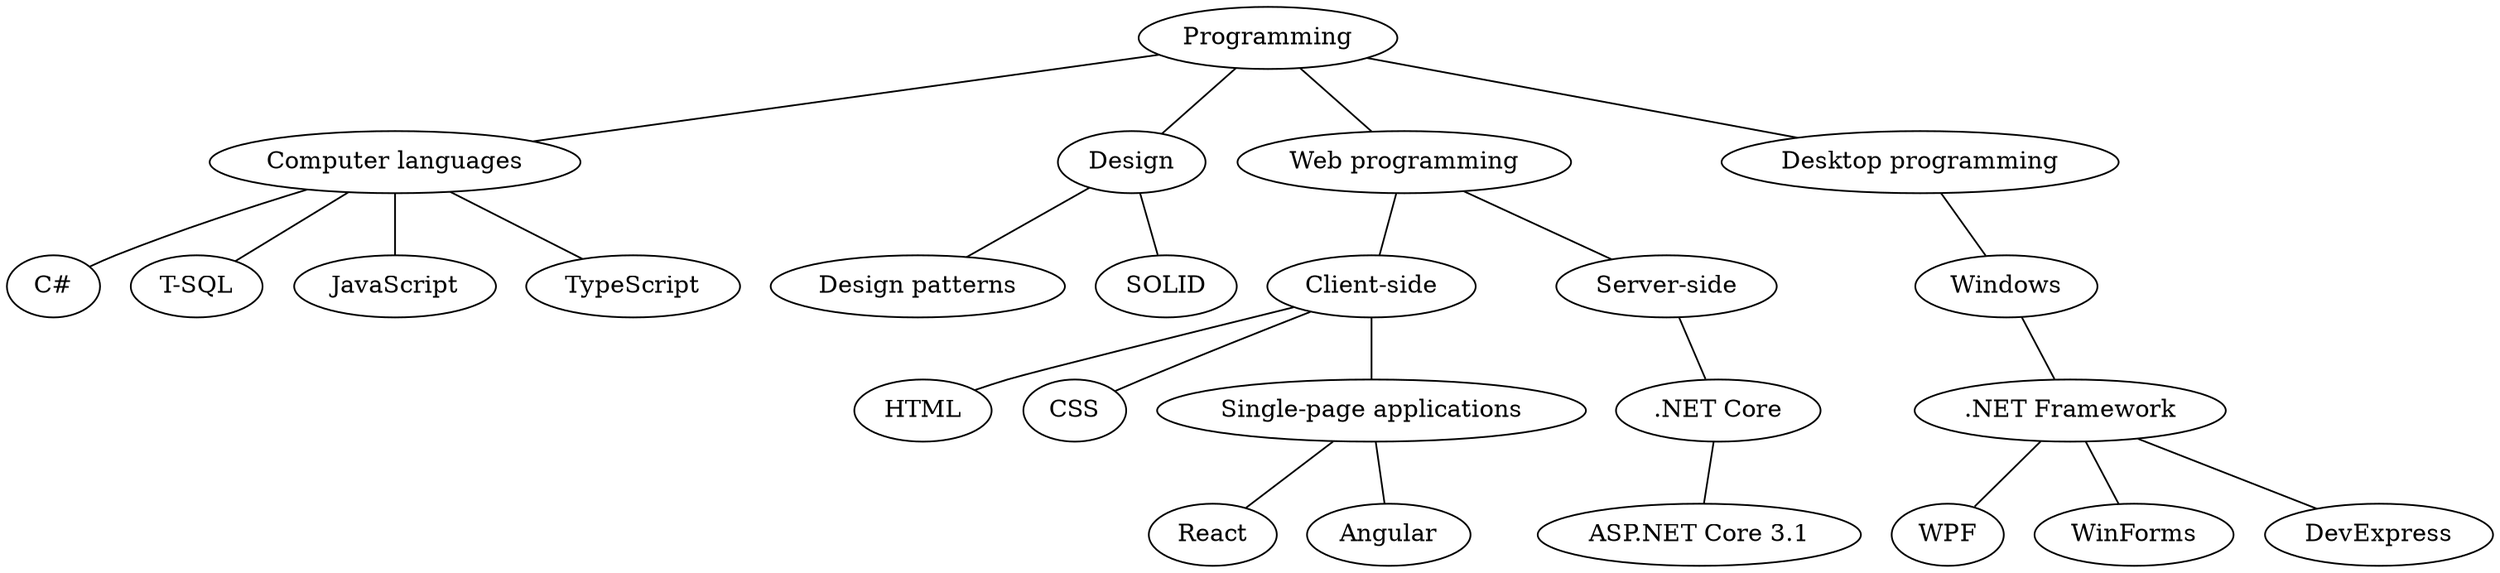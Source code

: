 graph expertise {

    programming[label="Programming"]
    programming -- computer_languages;
    programming -- desing
    programming -- web_programming
    programming -- desktop_programming

    computer_languages[label="Computer languages"]
    computer_languages -- csharp;
    computer_languages -- t_sql;
    computer_languages -- javascript;
    computer_languages -- typescript;

    javascript[label="JavaScript"]
    typescript[label="TypeScript"]

    desing[label="Design"]
    desing -- desing_patterns
    desing -- solid

    desing_patterns[label="Design patterns"]
    
    solid[label="SOLID"]

    t_sql[label="T-SQL"]
    csharp[label="C#"]
      
    web_programming[label="Web programming"]
    web_programming -- client_side
    web_programming -- server_side

    server_side[label="Server-side"]
    server_side -- dot_net_core

    dot_net_core[label = ".NET Core"]
    dot_net_core -- asp_net_core

    asp_net_core[label = "ASP.NET Core 3.1"]

    client_side[label="Client-side"]
    client_side -- html
    client_side -- css
    client_side -- spa;

    spa[label="Single-page applications"]
    spa -- react;
    spa -- angular;

    react[label="React"]
    angular[label="Angular"]

    html[label="HTML"]
    css[label="CSS"]

    desktop_programming[label="Desktop programming"]
    desktop_programming -- desktop_programming_windows
   
    desktop_programming_windows[label="Windows"]
    desktop_programming_windows -- dot_net_framework
    
    dot_net_framework[label = ".NET Framework"]
    dot_net_framework -- wpf
    dot_net_framework -- winforms
    dot_net_framework -- devexpress

    wpf[label="WPF"]
    winforms[label="WinForms"]
    devexpress[label="DevExpress"]
    
}